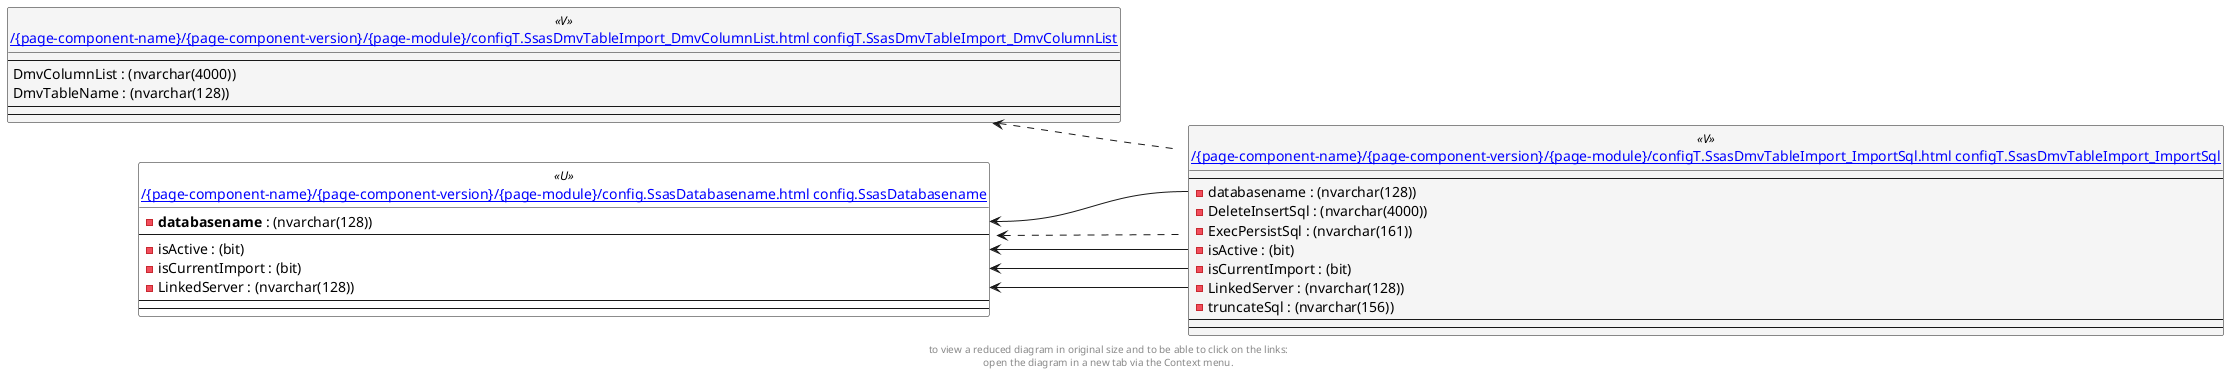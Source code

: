 @startuml
left to right direction
'top to bottom direction
hide circle
'avoide "." issues:
set namespaceSeparator none


skinparam class {
  BackgroundColor White
  BackgroundColor<<FN>> Yellow
  BackgroundColor<<FS>> Yellow
  BackgroundColor<<FT>> LightGray
  BackgroundColor<<IF>> Yellow
  BackgroundColor<<IS>> Yellow
  BackgroundColor<<P>> Aqua
  BackgroundColor<<PC>> Aqua
  BackgroundColor<<SN>> Yellow
  BackgroundColor<<SO>> SlateBlue
  BackgroundColor<<TF>> LightGray
  BackgroundColor<<TR>> Tomato
  BackgroundColor<<U>> White
  BackgroundColor<<V>> WhiteSmoke
  BackgroundColor<<X>> Aqua
}


entity "[[{site-url}/{page-component-name}/{page-component-version}/{page-module}/config.SsasDatabasename.html config.SsasDatabasename]]" as config.SsasDatabasename << U >> {
  - **databasename** : (nvarchar(128))
  --
  - isActive : (bit)
  - isCurrentImport : (bit)
  - LinkedServer : (nvarchar(128))
  --
  --
}

entity "[[{site-url}/{page-component-name}/{page-component-version}/{page-module}/configT.SsasDmvTableImport_DmvColumnList.html configT.SsasDmvTableImport_DmvColumnList]]" as configT.SsasDmvTableImport_DmvColumnList << V >> {
  --
  DmvColumnList : (nvarchar(4000))
  DmvTableName : (nvarchar(128))
  --
  --
}

entity "[[{site-url}/{page-component-name}/{page-component-version}/{page-module}/configT.SsasDmvTableImport_ImportSql.html configT.SsasDmvTableImport_ImportSql]]" as configT.SsasDmvTableImport_ImportSql << V >> {
  --
  - databasename : (nvarchar(128))
  - DeleteInsertSql : (nvarchar(4000))
  - ExecPersistSql : (nvarchar(161))
  - isActive : (bit)
  - isCurrentImport : (bit)
  - LinkedServer : (nvarchar(128))
  - truncateSql : (nvarchar(156))
  --
  --
}

config.SsasDatabasename <.. configT.SsasDmvTableImport_ImportSql
configT.SsasDmvTableImport_DmvColumnList <.. configT.SsasDmvTableImport_ImportSql
config.SsasDatabasename::databasename <-- configT.SsasDmvTableImport_ImportSql::databasename
config.SsasDatabasename::isActive <-- configT.SsasDmvTableImport_ImportSql::isActive
config.SsasDatabasename::isCurrentImport <-- configT.SsasDmvTableImport_ImportSql::isCurrentImport
config.SsasDatabasename::LinkedServer <-- configT.SsasDmvTableImport_ImportSql::LinkedServer
footer
to view a reduced diagram in original size and to be able to click on the links:
open the diagram in a new tab via the Context menu.
end footer

@enduml

